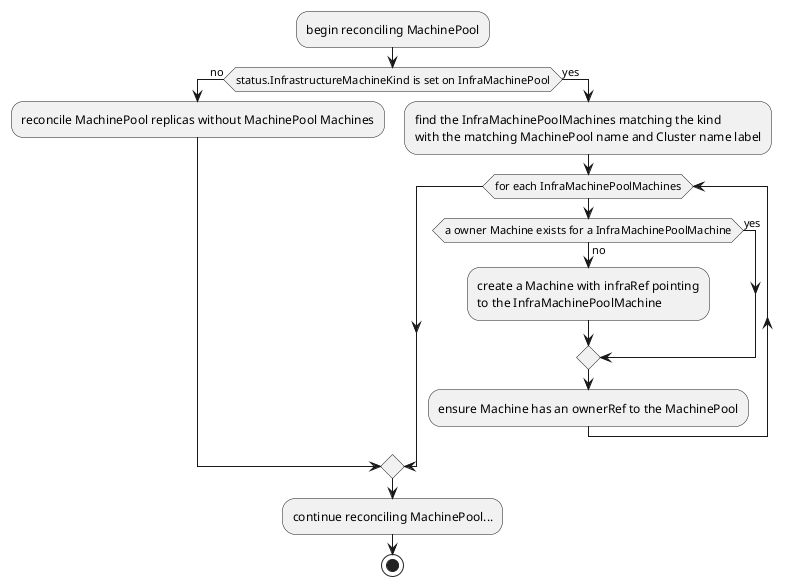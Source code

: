 @startuml machinepool-reconcile
:begin reconciling MachinePool;
if (status.InfrastructureMachineKind is set on InfraMachinePool) then (no)
  :reconcile MachinePool replicas without MachinePool Machines;
else (yes)
  :find the InfraMachinePoolMachines matching the kind
  with the matching MachinePool name and Cluster name label;
  while (for each InfraMachinePoolMachines)
    if (a owner Machine exists for a InfraMachinePoolMachine) then (no)
      :create a Machine with infraRef pointing
      to the InfraMachinePoolMachine;
    else (yes)
    endif
    :ensure Machine has an ownerRef to the MachinePool;
  endwhile 
endif
:continue reconciling MachinePool...;
stop
@enduml
